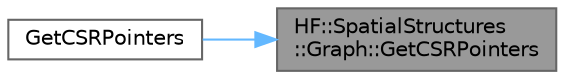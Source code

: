digraph "HF::SpatialStructures::Graph::GetCSRPointers"
{
 // LATEX_PDF_SIZE
  bgcolor="transparent";
  edge [fontname=Helvetica,fontsize=10,labelfontname=Helvetica,labelfontsize=10];
  node [fontname=Helvetica,fontsize=10,shape=box,height=0.2,width=0.4];
  rankdir="RL";
  Node1 [label="HF::SpatialStructures\l::Graph::GetCSRPointers",height=0.2,width=0.4,color="gray40", fillcolor="grey60", style="filled", fontcolor="black",tooltip="Obtain the size of and pointers to the 3 arrays that comprise this graph's CSR. graph if it isn't com..."];
  Node1 -> Node2 [dir="back",color="steelblue1",style="solid"];
  Node2 [label="GetCSRPointers",height=0.2,width=0.4,color="grey40", fillcolor="white", style="filled",URL="$a00458.html#ga58e27a4c3b5a2d9692536877c2e13691",tooltip="Retrieve all information for a graph's CSR representation. This will compress the graph if it was not..."];
}
